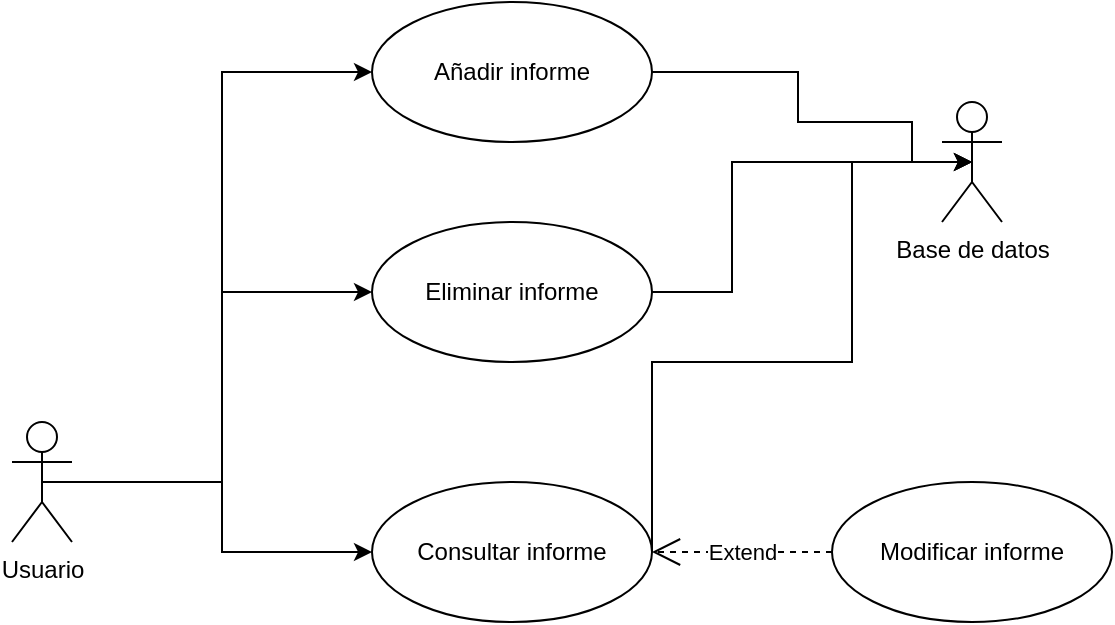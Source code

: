<mxfile version="26.0.15">
  <diagram name="Página-1" id="BWLcb8puxV5DTwIUHzVU">
    <mxGraphModel dx="1674" dy="1004" grid="1" gridSize="10" guides="1" tooltips="1" connect="1" arrows="1" fold="1" page="1" pageScale="1" pageWidth="827" pageHeight="1169" math="0" shadow="0">
      <root>
        <mxCell id="0" />
        <mxCell id="1" parent="0" />
        <mxCell id="TPlRJoIPfdAI7P-bpLI3-6" style="edgeStyle=orthogonalEdgeStyle;rounded=0;orthogonalLoop=1;jettySize=auto;html=1;exitX=0.5;exitY=0.5;exitDx=0;exitDy=0;exitPerimeter=0;entryX=0;entryY=0.5;entryDx=0;entryDy=0;" edge="1" parent="1" source="TPlRJoIPfdAI7P-bpLI3-1" target="TPlRJoIPfdAI7P-bpLI3-3">
          <mxGeometry relative="1" as="geometry" />
        </mxCell>
        <mxCell id="TPlRJoIPfdAI7P-bpLI3-7" style="edgeStyle=orthogonalEdgeStyle;rounded=0;orthogonalLoop=1;jettySize=auto;html=1;exitX=0.5;exitY=0.5;exitDx=0;exitDy=0;exitPerimeter=0;entryX=0;entryY=0.5;entryDx=0;entryDy=0;" edge="1" parent="1" source="TPlRJoIPfdAI7P-bpLI3-1" target="TPlRJoIPfdAI7P-bpLI3-2">
          <mxGeometry relative="1" as="geometry" />
        </mxCell>
        <mxCell id="TPlRJoIPfdAI7P-bpLI3-10" style="edgeStyle=orthogonalEdgeStyle;rounded=0;orthogonalLoop=1;jettySize=auto;html=1;exitX=0.5;exitY=0.5;exitDx=0;exitDy=0;exitPerimeter=0;entryX=0;entryY=0.5;entryDx=0;entryDy=0;" edge="1" parent="1" source="TPlRJoIPfdAI7P-bpLI3-1" target="TPlRJoIPfdAI7P-bpLI3-4">
          <mxGeometry relative="1" as="geometry" />
        </mxCell>
        <mxCell id="TPlRJoIPfdAI7P-bpLI3-1" value="Usuario&lt;div&gt;&lt;br&gt;&lt;/div&gt;" style="shape=umlActor;verticalLabelPosition=bottom;verticalAlign=top;html=1;outlineConnect=0;" vertex="1" parent="1">
          <mxGeometry x="70" y="490" width="30" height="60" as="geometry" />
        </mxCell>
        <mxCell id="TPlRJoIPfdAI7P-bpLI3-2" value="Eliminar informe" style="ellipse;whiteSpace=wrap;html=1;" vertex="1" parent="1">
          <mxGeometry x="250" y="390" width="140" height="70" as="geometry" />
        </mxCell>
        <mxCell id="TPlRJoIPfdAI7P-bpLI3-17" style="edgeStyle=orthogonalEdgeStyle;rounded=0;orthogonalLoop=1;jettySize=auto;html=1;exitX=1;exitY=0.5;exitDx=0;exitDy=0;entryX=0.5;entryY=0.5;entryDx=0;entryDy=0;entryPerimeter=0;" edge="1" parent="1" source="TPlRJoIPfdAI7P-bpLI3-3" target="TPlRJoIPfdAI7P-bpLI3-16">
          <mxGeometry relative="1" as="geometry">
            <Array as="points">
              <mxPoint x="463" y="315" />
              <mxPoint x="463" y="340" />
              <mxPoint x="520" y="340" />
              <mxPoint x="520" y="360" />
            </Array>
          </mxGeometry>
        </mxCell>
        <mxCell id="TPlRJoIPfdAI7P-bpLI3-3" value="Añadir informe" style="ellipse;whiteSpace=wrap;html=1;" vertex="1" parent="1">
          <mxGeometry x="250" y="280" width="140" height="70" as="geometry" />
        </mxCell>
        <mxCell id="TPlRJoIPfdAI7P-bpLI3-4" value="Consultar informe" style="ellipse;whiteSpace=wrap;html=1;" vertex="1" parent="1">
          <mxGeometry x="250" y="520" width="140" height="70" as="geometry" />
        </mxCell>
        <mxCell id="TPlRJoIPfdAI7P-bpLI3-5" value="Modificar informe" style="ellipse;whiteSpace=wrap;html=1;" vertex="1" parent="1">
          <mxGeometry x="480" y="520" width="140" height="70" as="geometry" />
        </mxCell>
        <mxCell id="TPlRJoIPfdAI7P-bpLI3-13" value="Extend" style="endArrow=open;endSize=12;dashed=1;html=1;rounded=0;exitX=0;exitY=0.5;exitDx=0;exitDy=0;entryX=1;entryY=0.5;entryDx=0;entryDy=0;" edge="1" parent="1" source="TPlRJoIPfdAI7P-bpLI3-5" target="TPlRJoIPfdAI7P-bpLI3-4">
          <mxGeometry width="160" relative="1" as="geometry">
            <mxPoint x="330" y="510" as="sourcePoint" />
            <mxPoint x="490" y="510" as="targetPoint" />
          </mxGeometry>
        </mxCell>
        <mxCell id="TPlRJoIPfdAI7P-bpLI3-16" value="Base de datos&lt;div&gt;&lt;br&gt;&lt;/div&gt;" style="shape=umlActor;verticalLabelPosition=bottom;verticalAlign=top;html=1;outlineConnect=0;" vertex="1" parent="1">
          <mxGeometry x="535" y="330" width="30" height="60" as="geometry" />
        </mxCell>
        <mxCell id="TPlRJoIPfdAI7P-bpLI3-18" style="edgeStyle=orthogonalEdgeStyle;rounded=0;orthogonalLoop=1;jettySize=auto;html=1;exitX=1;exitY=0.5;exitDx=0;exitDy=0;entryX=0.5;entryY=0.5;entryDx=0;entryDy=0;entryPerimeter=0;" edge="1" parent="1" source="TPlRJoIPfdAI7P-bpLI3-2" target="TPlRJoIPfdAI7P-bpLI3-16">
          <mxGeometry relative="1" as="geometry">
            <Array as="points">
              <mxPoint x="430" y="425" />
              <mxPoint x="430" y="360" />
            </Array>
          </mxGeometry>
        </mxCell>
        <mxCell id="TPlRJoIPfdAI7P-bpLI3-20" style="edgeStyle=orthogonalEdgeStyle;rounded=0;orthogonalLoop=1;jettySize=auto;html=1;exitX=1;exitY=0.5;exitDx=0;exitDy=0;entryX=0.5;entryY=0.5;entryDx=0;entryDy=0;entryPerimeter=0;" edge="1" parent="1" source="TPlRJoIPfdAI7P-bpLI3-4" target="TPlRJoIPfdAI7P-bpLI3-16">
          <mxGeometry relative="1" as="geometry">
            <Array as="points">
              <mxPoint x="390" y="460" />
              <mxPoint x="490" y="460" />
              <mxPoint x="490" y="360" />
            </Array>
          </mxGeometry>
        </mxCell>
      </root>
    </mxGraphModel>
  </diagram>
</mxfile>
